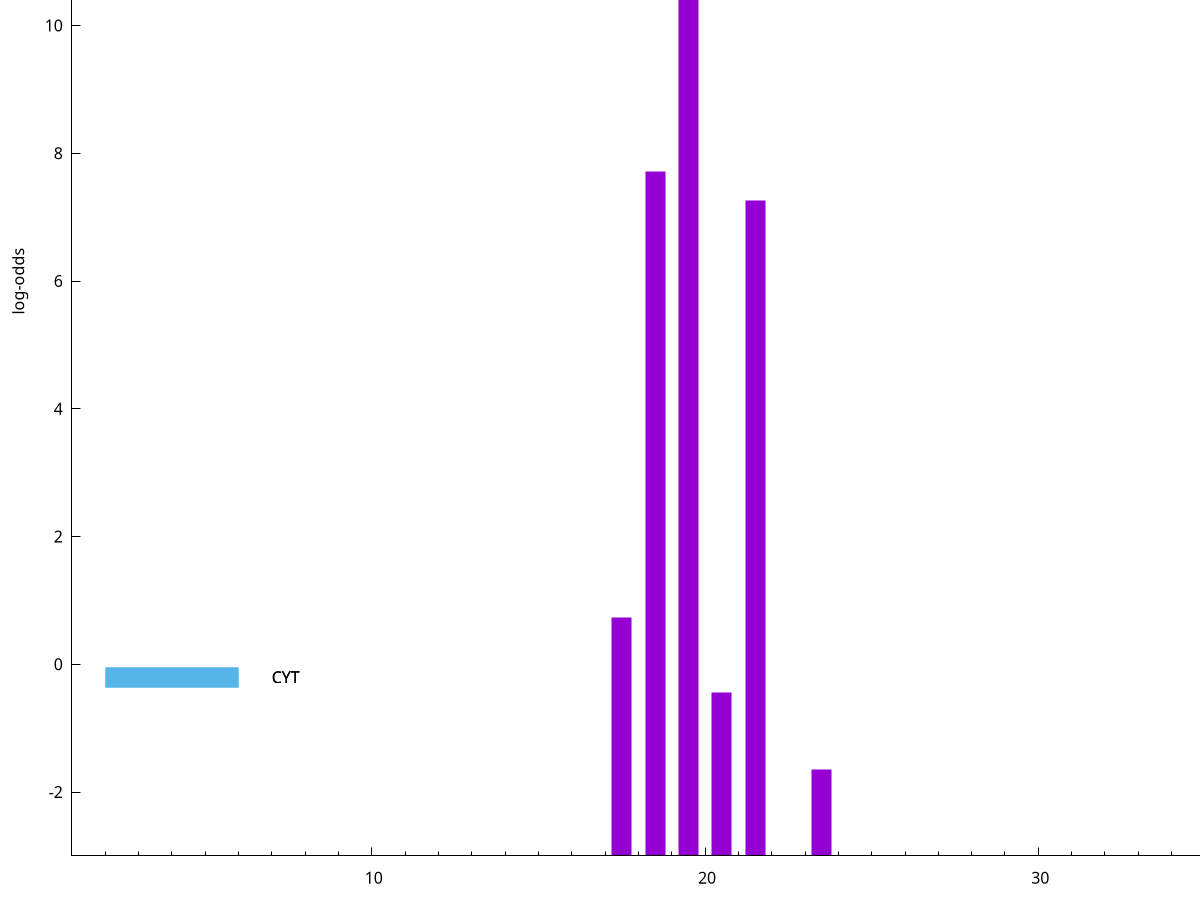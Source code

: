 set title "LipoP predictions for SRR4017833.gff"
set size 2., 1.4
set xrange [1:70] 
set mxtics 10
set yrange [-3:15]
set y2range [0:18]
set ylabel "log-odds"
set term postscript eps color solid "Helvetica" 30
set output "SRR4017833.gff120.eps"
set arrow from 2,12.1752 to 6,12.1752 nohead lt 1 lw 20
set label "SpI" at 7,12.1752
set arrow from 2,-0.200913 to 6,-0.200913 nohead lt 3 lw 20
set label "CYT" at 7,-0.200913
set arrow from 2,-0.200913 to 6,-0.200913 nohead lt 3 lw 20
set label "CYT" at 7,-0.200913
set arrow from 2,12.1752 to 6,12.1752 nohead lt 1 lw 20
set label "SpI" at 7,12.1752
# NOTE: The scores below are the log-odds scores with the threshold
# NOTE: subtracted (a hack to make gnuplot make the histogram all
# NOTE: look nice).
plot "-" axes x1y2 title "" with impulses lt 1 lw 20
19.500000 15.056100
18.500000 10.710260
21.500000 10.269700
17.500000 3.737314
20.500000 2.562992
23.500000 1.348170
e
exit
